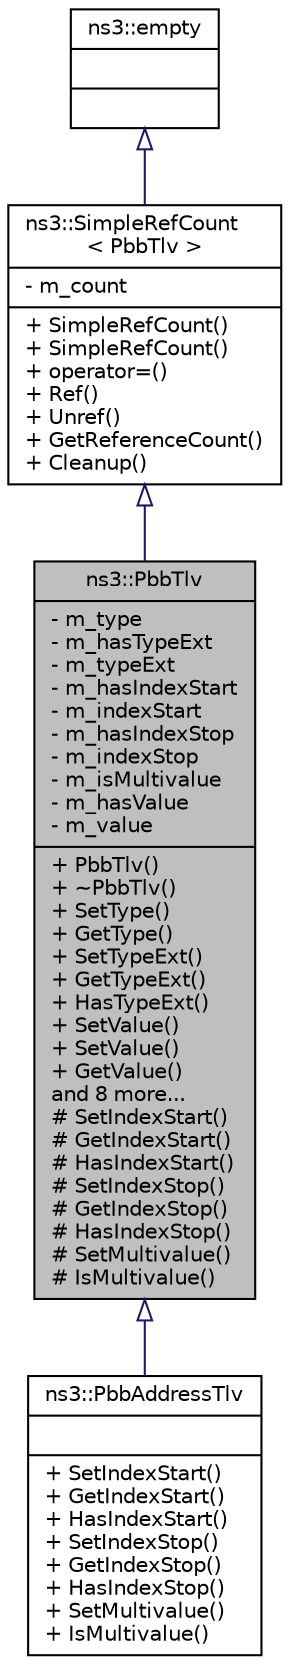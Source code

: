 digraph "ns3::PbbTlv"
{
  edge [fontname="Helvetica",fontsize="10",labelfontname="Helvetica",labelfontsize="10"];
  node [fontname="Helvetica",fontsize="10",shape=record];
  Node1 [label="{ns3::PbbTlv\n|- m_type\l- m_hasTypeExt\l- m_typeExt\l- m_hasIndexStart\l- m_indexStart\l- m_hasIndexStop\l- m_indexStop\l- m_isMultivalue\l- m_hasValue\l- m_value\l|+ PbbTlv()\l+ ~PbbTlv()\l+ SetType()\l+ GetType()\l+ SetTypeExt()\l+ GetTypeExt()\l+ HasTypeExt()\l+ SetValue()\l+ SetValue()\l+ GetValue()\land 8 more...\l# SetIndexStart()\l# GetIndexStart()\l# HasIndexStart()\l# SetIndexStop()\l# GetIndexStop()\l# HasIndexStop()\l# SetMultivalue()\l# IsMultivalue()\l}",height=0.2,width=0.4,color="black", fillcolor="grey75", style="filled", fontcolor="black"];
  Node2 -> Node1 [dir="back",color="midnightblue",fontsize="10",style="solid",arrowtail="onormal"];
  Node2 [label="{ns3::SimpleRefCount\l\< PbbTlv \>\n|- m_count\l|+ SimpleRefCount()\l+ SimpleRefCount()\l+ operator=()\l+ Ref()\l+ Unref()\l+ GetReferenceCount()\l+ Cleanup()\l}",height=0.2,width=0.4,color="black", fillcolor="white", style="filled",URL="$da/da1/classns3_1_1SimpleRefCount.html"];
  Node3 -> Node2 [dir="back",color="midnightblue",fontsize="10",style="solid",arrowtail="onormal"];
  Node3 [label="{ns3::empty\n||}",height=0.2,width=0.4,color="black", fillcolor="white", style="filled",URL="$d9/d6a/classns3_1_1empty.html",tooltip="make Callback use a separate empty type "];
  Node1 -> Node4 [dir="back",color="midnightblue",fontsize="10",style="solid",arrowtail="onormal"];
  Node4 [label="{ns3::PbbAddressTlv\n||+ SetIndexStart()\l+ GetIndexStart()\l+ HasIndexStart()\l+ SetIndexStop()\l+ GetIndexStop()\l+ HasIndexStop()\l+ SetMultivalue()\l+ IsMultivalue()\l}",height=0.2,width=0.4,color="black", fillcolor="white", style="filled",URL="$d7/d87/classns3_1_1PbbAddressTlv.html",tooltip="An Address TLV. "];
}

